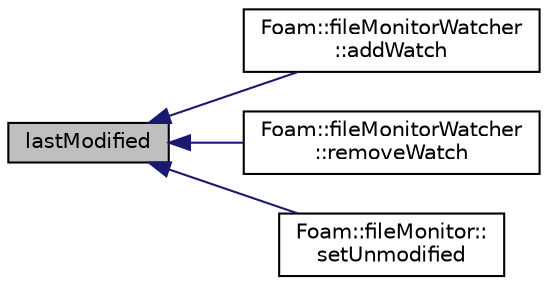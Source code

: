 digraph "lastModified"
{
  bgcolor="transparent";
  edge [fontname="Helvetica",fontsize="10",labelfontname="Helvetica",labelfontsize="10"];
  node [fontname="Helvetica",fontsize="10",shape=record];
  rankdir="LR";
  Node121109 [label="lastModified",height=0.2,width=0.4,color="black", fillcolor="grey75", style="filled", fontcolor="black"];
  Node121109 -> Node121110 [dir="back",color="midnightblue",fontsize="10",style="solid",fontname="Helvetica"];
  Node121110 [label="Foam::fileMonitorWatcher\l::addWatch",height=0.2,width=0.4,color="black",URL="$a29849.html#acaefed897622fceba52d1e4639d0731a"];
  Node121109 -> Node121111 [dir="back",color="midnightblue",fontsize="10",style="solid",fontname="Helvetica"];
  Node121111 [label="Foam::fileMonitorWatcher\l::removeWatch",height=0.2,width=0.4,color="black",URL="$a29849.html#af6bc3601e2d872659eb08a6ce125e4b8"];
  Node121109 -> Node121112 [dir="back",color="midnightblue",fontsize="10",style="solid",fontname="Helvetica"];
  Node121112 [label="Foam::fileMonitor::\lsetUnmodified",height=0.2,width=0.4,color="black",URL="$a29853.html#a5ed0ee38d9e613f9a647cd99dc6d4d63",tooltip="Reset state (e.g. after having read it) using handle. "];
}
